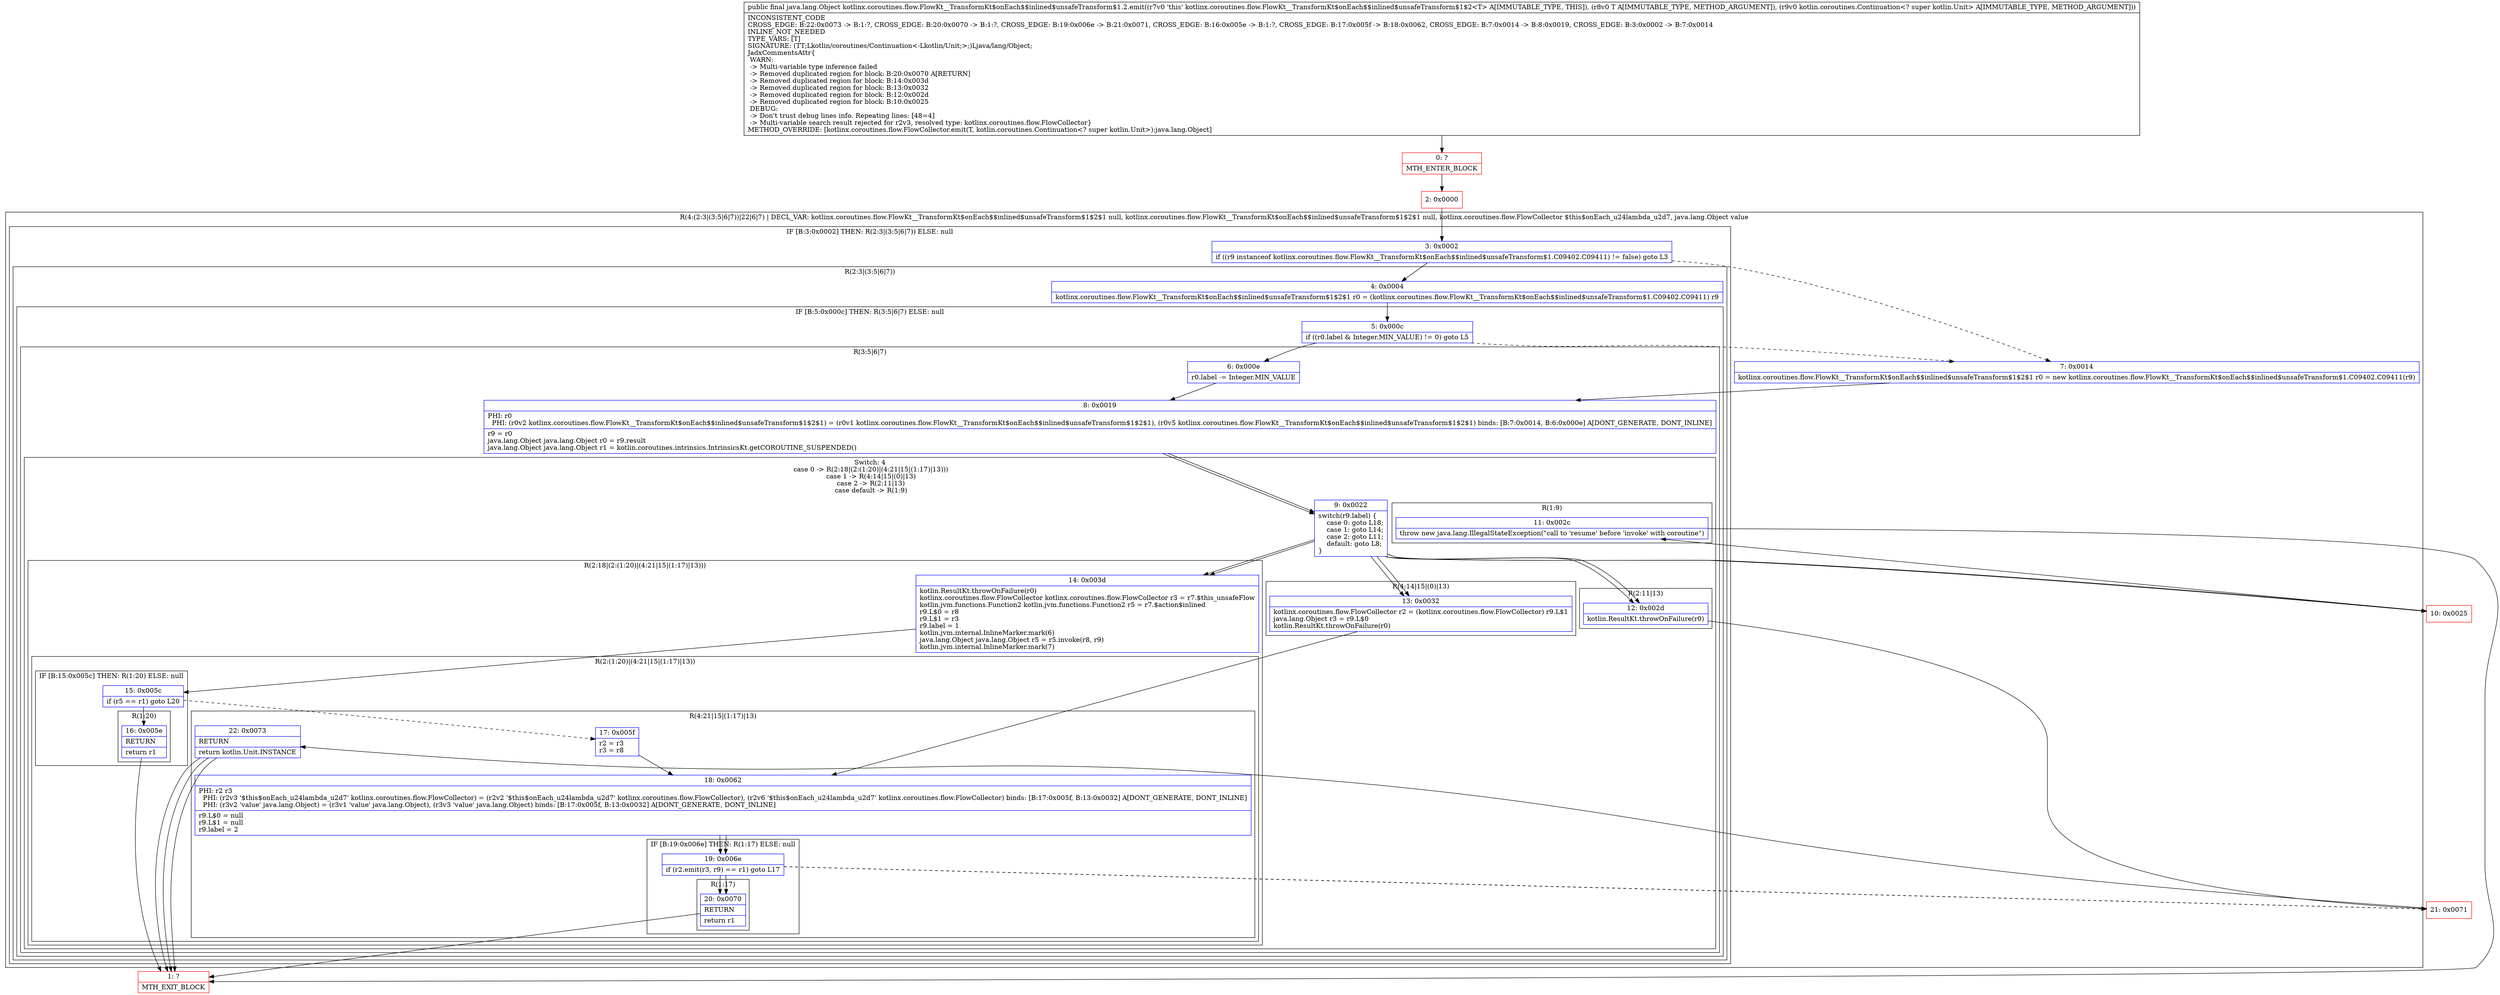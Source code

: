 digraph "CFG forkotlinx.coroutines.flow.FlowKt__TransformKt$onEach$$inlined$unsafeTransform$1.2.emit(Ljava\/lang\/Object;Lkotlin\/coroutines\/Continuation;)Ljava\/lang\/Object;" {
subgraph cluster_Region_1324131365 {
label = "R(4:(2:3|(3:5|6|7))|22|6|7) | DECL_VAR: kotlinx.coroutines.flow.FlowKt__TransformKt$onEach$$inlined$unsafeTransform$1$2$1 null, kotlinx.coroutines.flow.FlowKt__TransformKt$onEach$$inlined$unsafeTransform$1$2$1 null, kotlinx.coroutines.flow.FlowCollector $this$onEach_u24lambda_u2d7, java.lang.Object value\l";
node [shape=record,color=blue];
subgraph cluster_IfRegion_223347555 {
label = "IF [B:3:0x0002] THEN: R(2:3|(3:5|6|7)) ELSE: null";
node [shape=record,color=blue];
Node_3 [shape=record,label="{3\:\ 0x0002|if ((r9 instanceof kotlinx.coroutines.flow.FlowKt__TransformKt$onEach$$inlined$unsafeTransform$1.C09402.C09411) != false) goto L3\l}"];
subgraph cluster_Region_1620685379 {
label = "R(2:3|(3:5|6|7))";
node [shape=record,color=blue];
Node_4 [shape=record,label="{4\:\ 0x0004|kotlinx.coroutines.flow.FlowKt__TransformKt$onEach$$inlined$unsafeTransform$1$2$1 r0 = (kotlinx.coroutines.flow.FlowKt__TransformKt$onEach$$inlined$unsafeTransform$1.C09402.C09411) r9\l}"];
subgraph cluster_IfRegion_897637964 {
label = "IF [B:5:0x000c] THEN: R(3:5|6|7) ELSE: null";
node [shape=record,color=blue];
Node_5 [shape=record,label="{5\:\ 0x000c|if ((r0.label & Integer.MIN_VALUE) != 0) goto L5\l}"];
subgraph cluster_Region_608771433 {
label = "R(3:5|6|7)";
node [shape=record,color=blue];
Node_6 [shape=record,label="{6\:\ 0x000e|r0.label \-= Integer.MIN_VALUE\l}"];
Node_8 [shape=record,label="{8\:\ 0x0019|PHI: r0 \l  PHI: (r0v2 kotlinx.coroutines.flow.FlowKt__TransformKt$onEach$$inlined$unsafeTransform$1$2$1) = (r0v1 kotlinx.coroutines.flow.FlowKt__TransformKt$onEach$$inlined$unsafeTransform$1$2$1), (r0v5 kotlinx.coroutines.flow.FlowKt__TransformKt$onEach$$inlined$unsafeTransform$1$2$1) binds: [B:7:0x0014, B:6:0x000e] A[DONT_GENERATE, DONT_INLINE]\l|r9 = r0\ljava.lang.Object java.lang.Object r0 = r9.result\ljava.lang.Object java.lang.Object r1 = kotlin.coroutines.intrinsics.IntrinsicsKt.getCOROUTINE_SUSPENDED()\l}"];
subgraph cluster_SwitchRegion_698546312 {
label = "Switch: 4
 case 0 -> R(2:18|(2:(1:20)|(4:21|15|(1:17)|13)))
 case 1 -> R(4:14|15|(0)|13)
 case 2 -> R(2:11|13)
 case default -> R(1:9)";
node [shape=record,color=blue];
Node_9 [shape=record,label="{9\:\ 0x0022|switch(r9.label) \{\l    case 0: goto L18;\l    case 1: goto L14;\l    case 2: goto L11;\l    default: goto L8;\l\}\l}"];
subgraph cluster_Region_38054933 {
label = "R(2:18|(2:(1:20)|(4:21|15|(1:17)|13)))";
node [shape=record,color=blue];
Node_14 [shape=record,label="{14\:\ 0x003d|kotlin.ResultKt.throwOnFailure(r0)\lkotlinx.coroutines.flow.FlowCollector kotlinx.coroutines.flow.FlowCollector r3 = r7.$this_unsafeFlow\lkotlin.jvm.functions.Function2 kotlin.jvm.functions.Function2 r5 = r7.$action$inlined\lr9.L$0 = r8\lr9.L$1 = r3\lr9.label = 1\lkotlin.jvm.internal.InlineMarker.mark(6)\ljava.lang.Object java.lang.Object r5 = r5.invoke(r8, r9)\lkotlin.jvm.internal.InlineMarker.mark(7)\l}"];
subgraph cluster_Region_1158944706 {
label = "R(2:(1:20)|(4:21|15|(1:17)|13))";
node [shape=record,color=blue];
subgraph cluster_IfRegion_492126060 {
label = "IF [B:15:0x005c] THEN: R(1:20) ELSE: null";
node [shape=record,color=blue];
Node_15 [shape=record,label="{15\:\ 0x005c|if (r5 == r1) goto L20\l}"];
subgraph cluster_Region_2138311102 {
label = "R(1:20)";
node [shape=record,color=blue];
Node_16 [shape=record,label="{16\:\ 0x005e|RETURN\l|return r1\l}"];
}
}
subgraph cluster_Region_794959284 {
label = "R(4:21|15|(1:17)|13)";
node [shape=record,color=blue];
Node_17 [shape=record,label="{17\:\ 0x005f|r2 = r3\lr3 = r8\l}"];
Node_18 [shape=record,label="{18\:\ 0x0062|PHI: r2 r3 \l  PHI: (r2v3 '$this$onEach_u24lambda_u2d7' kotlinx.coroutines.flow.FlowCollector) = (r2v2 '$this$onEach_u24lambda_u2d7' kotlinx.coroutines.flow.FlowCollector), (r2v6 '$this$onEach_u24lambda_u2d7' kotlinx.coroutines.flow.FlowCollector) binds: [B:17:0x005f, B:13:0x0032] A[DONT_GENERATE, DONT_INLINE]\l  PHI: (r3v2 'value' java.lang.Object) = (r3v1 'value' java.lang.Object), (r3v3 'value' java.lang.Object) binds: [B:17:0x005f, B:13:0x0032] A[DONT_GENERATE, DONT_INLINE]\l|r9.L$0 = null\lr9.L$1 = null\lr9.label = 2\l}"];
subgraph cluster_IfRegion_1127022436 {
label = "IF [B:19:0x006e] THEN: R(1:17) ELSE: null";
node [shape=record,color=blue];
Node_19 [shape=record,label="{19\:\ 0x006e|if (r2.emit(r3, r9) == r1) goto L17\l}"];
subgraph cluster_Region_596760686 {
label = "R(1:17)";
node [shape=record,color=blue];
Node_20 [shape=record,label="{20\:\ 0x0070|RETURN\l|return r1\l}"];
}
}
Node_22 [shape=record,label="{22\:\ 0x0073|RETURN\l|return kotlin.Unit.INSTANCE\l}"];
}
}
}
subgraph cluster_Region_2113153329 {
label = "R(4:14|15|(0)|13)";
node [shape=record,color=blue];
Node_13 [shape=record,label="{13\:\ 0x0032|kotlinx.coroutines.flow.FlowCollector r2 = (kotlinx.coroutines.flow.FlowCollector) r9.L$1\ljava.lang.Object r3 = r9.L$0\lkotlin.ResultKt.throwOnFailure(r0)\l}"];
Node_18 [shape=record,label="{18\:\ 0x0062|PHI: r2 r3 \l  PHI: (r2v3 '$this$onEach_u24lambda_u2d7' kotlinx.coroutines.flow.FlowCollector) = (r2v2 '$this$onEach_u24lambda_u2d7' kotlinx.coroutines.flow.FlowCollector), (r2v6 '$this$onEach_u24lambda_u2d7' kotlinx.coroutines.flow.FlowCollector) binds: [B:17:0x005f, B:13:0x0032] A[DONT_GENERATE, DONT_INLINE]\l  PHI: (r3v2 'value' java.lang.Object) = (r3v1 'value' java.lang.Object), (r3v3 'value' java.lang.Object) binds: [B:17:0x005f, B:13:0x0032] A[DONT_GENERATE, DONT_INLINE]\l|r9.L$0 = null\lr9.L$1 = null\lr9.label = 2\l}"];
subgraph cluster_IfRegion_1517754014 {
label = "IF [B:19:0x006e] THEN: R(0) ELSE: null";
node [shape=record,color=blue];
Node_19 [shape=record,label="{19\:\ 0x006e|if (r2.emit(r3, r9) == r1) goto L17\l}"];
subgraph cluster_Region_825322362 {
label = "R(0)";
node [shape=record,color=blue];
}
}
Node_22 [shape=record,label="{22\:\ 0x0073|RETURN\l|return kotlin.Unit.INSTANCE\l}"];
}
subgraph cluster_Region_1102330826 {
label = "R(2:11|13)";
node [shape=record,color=blue];
Node_12 [shape=record,label="{12\:\ 0x002d|kotlin.ResultKt.throwOnFailure(r0)\l}"];
Node_22 [shape=record,label="{22\:\ 0x0073|RETURN\l|return kotlin.Unit.INSTANCE\l}"];
}
subgraph cluster_Region_1022836004 {
label = "R(1:9)";
node [shape=record,color=blue];
Node_11 [shape=record,label="{11\:\ 0x002c|throw new java.lang.IllegalStateException(\"call to 'resume' before 'invoke' with coroutine\")\l}"];
}
}
}
}
}
}
Node_7 [shape=record,label="{7\:\ 0x0014|kotlinx.coroutines.flow.FlowKt__TransformKt$onEach$$inlined$unsafeTransform$1$2$1 r0 = new kotlinx.coroutines.flow.FlowKt__TransformKt$onEach$$inlined$unsafeTransform$1.C09402.C09411(r9)\l}"];
Node_8 [shape=record,label="{8\:\ 0x0019|PHI: r0 \l  PHI: (r0v2 kotlinx.coroutines.flow.FlowKt__TransformKt$onEach$$inlined$unsafeTransform$1$2$1) = (r0v1 kotlinx.coroutines.flow.FlowKt__TransformKt$onEach$$inlined$unsafeTransform$1$2$1), (r0v5 kotlinx.coroutines.flow.FlowKt__TransformKt$onEach$$inlined$unsafeTransform$1$2$1) binds: [B:7:0x0014, B:6:0x000e] A[DONT_GENERATE, DONT_INLINE]\l|r9 = r0\ljava.lang.Object java.lang.Object r0 = r9.result\ljava.lang.Object java.lang.Object r1 = kotlin.coroutines.intrinsics.IntrinsicsKt.getCOROUTINE_SUSPENDED()\l}"];
subgraph cluster_SwitchRegion_1699164121 {
label = "Switch: 0";
node [shape=record,color=blue];
Node_9 [shape=record,label="{9\:\ 0x0022|switch(r9.label) \{\l    case 0: goto L18;\l    case 1: goto L14;\l    case 2: goto L11;\l    default: goto L8;\l\}\l}"];
}
}
Node_0 [shape=record,color=red,label="{0\:\ ?|MTH_ENTER_BLOCK\l}"];
Node_2 [shape=record,color=red,label="{2\:\ 0x0000}"];
Node_10 [shape=record,color=red,label="{10\:\ 0x0025}"];
Node_1 [shape=record,color=red,label="{1\:\ ?|MTH_EXIT_BLOCK\l}"];
Node_21 [shape=record,color=red,label="{21\:\ 0x0071}"];
MethodNode[shape=record,label="{public final java.lang.Object kotlinx.coroutines.flow.FlowKt__TransformKt$onEach$$inlined$unsafeTransform$1.2.emit((r7v0 'this' kotlinx.coroutines.flow.FlowKt__TransformKt$onEach$$inlined$unsafeTransform$1$2\<T\> A[IMMUTABLE_TYPE, THIS]), (r8v0 T A[IMMUTABLE_TYPE, METHOD_ARGUMENT]), (r9v0 kotlin.coroutines.Continuation\<? super kotlin.Unit\> A[IMMUTABLE_TYPE, METHOD_ARGUMENT]))  | INCONSISTENT_CODE\lCROSS_EDGE: B:22:0x0073 \-\> B:1:?, CROSS_EDGE: B:20:0x0070 \-\> B:1:?, CROSS_EDGE: B:19:0x006e \-\> B:21:0x0071, CROSS_EDGE: B:16:0x005e \-\> B:1:?, CROSS_EDGE: B:17:0x005f \-\> B:18:0x0062, CROSS_EDGE: B:7:0x0014 \-\> B:8:0x0019, CROSS_EDGE: B:3:0x0002 \-\> B:7:0x0014\lINLINE_NOT_NEEDED\lTYPE_VARS: [T]\lSIGNATURE: (TT;Lkotlin\/coroutines\/Continuation\<\-Lkotlin\/Unit;\>;)Ljava\/lang\/Object;\lJadxCommentsAttr\{\l WARN: \l \-\> Multi\-variable type inference failed\l \-\> Removed duplicated region for block: B:20:0x0070 A[RETURN]\l \-\> Removed duplicated region for block: B:14:0x003d \l \-\> Removed duplicated region for block: B:13:0x0032 \l \-\> Removed duplicated region for block: B:12:0x002d \l \-\> Removed duplicated region for block: B:10:0x0025 \l DEBUG: \l \-\> Don't trust debug lines info. Repeating lines: [48=4]\l \-\> Multi\-variable search result rejected for r2v3, resolved type: kotlinx.coroutines.flow.FlowCollector\}\lMETHOD_OVERRIDE: [kotlinx.coroutines.flow.FlowCollector.emit(T, kotlin.coroutines.Continuation\<? super kotlin.Unit\>):java.lang.Object]\l}"];
MethodNode -> Node_0;Node_3 -> Node_4;
Node_3 -> Node_7[style=dashed];
Node_4 -> Node_5;
Node_5 -> Node_6;
Node_5 -> Node_7[style=dashed];
Node_6 -> Node_8;
Node_8 -> Node_9;
Node_9 -> Node_10;
Node_9 -> Node_12;
Node_9 -> Node_13;
Node_9 -> Node_14;
Node_14 -> Node_15;
Node_15 -> Node_16;
Node_15 -> Node_17[style=dashed];
Node_16 -> Node_1;
Node_17 -> Node_18;
Node_18 -> Node_19;
Node_19 -> Node_20;
Node_19 -> Node_21[style=dashed];
Node_20 -> Node_1;
Node_22 -> Node_1;
Node_13 -> Node_18;
Node_18 -> Node_19;
Node_19 -> Node_20;
Node_19 -> Node_21[style=dashed];
Node_22 -> Node_1;
Node_12 -> Node_21;
Node_22 -> Node_1;
Node_11 -> Node_1;
Node_7 -> Node_8;
Node_8 -> Node_9;
Node_9 -> Node_10;
Node_9 -> Node_12;
Node_9 -> Node_13;
Node_9 -> Node_14;
Node_0 -> Node_2;
Node_2 -> Node_3;
Node_10 -> Node_11;
Node_21 -> Node_22;
}

